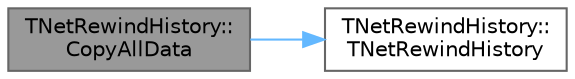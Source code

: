 digraph "TNetRewindHistory::CopyAllData"
{
 // INTERACTIVE_SVG=YES
 // LATEX_PDF_SIZE
  bgcolor="transparent";
  edge [fontname=Helvetica,fontsize=10,labelfontname=Helvetica,labelfontsize=10];
  node [fontname=Helvetica,fontsize=10,shape=box,height=0.2,width=0.4];
  rankdir="LR";
  Node1 [id="Node000001",label="TNetRewindHistory::\lCopyAllData",height=0.2,width=0.4,color="gray40", fillcolor="grey60", style="filled", fontcolor="black",tooltip=" "];
  Node1 -> Node2 [id="edge1_Node000001_Node000002",color="steelblue1",style="solid",tooltip=" "];
  Node2 [id="Node000002",label="TNetRewindHistory::\lTNetRewindHistory",height=0.2,width=0.4,color="grey40", fillcolor="white", style="filled",URL="$de/d6f/structTNetRewindHistory.html#a74232282de0d844d9976d5a6172f108b",tooltip=" "];
}
